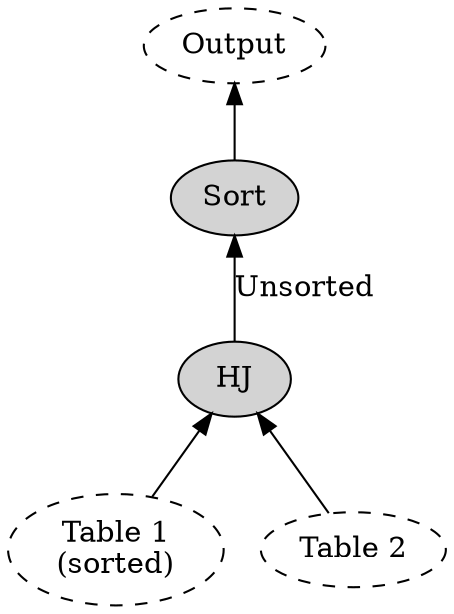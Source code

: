 digraph G {
    rankdir=BT; // Bottom to top layout
    
    node [shape=ellipse, style=dashed];

    // Nodes for tables
    table1 [label="Table 1\n(sorted)"];
    table2 [label="Table 2"];
    
    // Node for Hash Join
    hash_join [label="HJ", style=filled];

    sort [label="Sort", style=filled]

    output [label="Output"];

    // Edges
    table1 -> hash_join;
    table2 -> hash_join;

    hash_join -> sort [label="Unsorted"];

    sort -> output;
}
